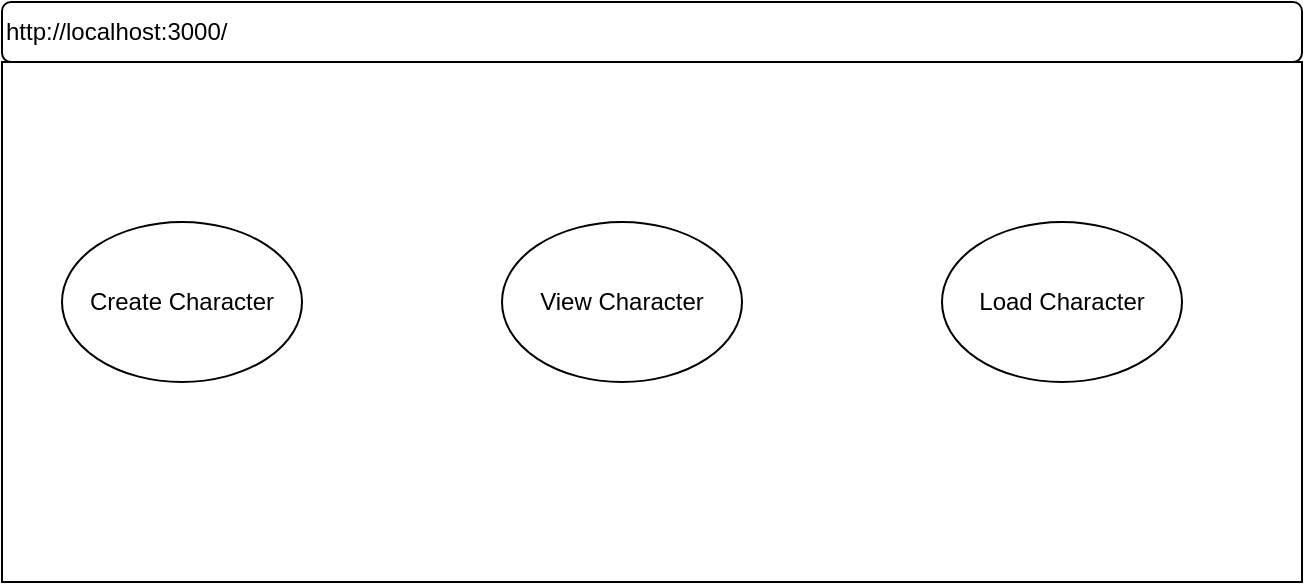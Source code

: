 <mxfile version="14.9.4" type="device"><diagram id="Bkz51PEHq4spSttmTtWX" name="Page-1"><mxGraphModel dx="782" dy="490" grid="1" gridSize="10" guides="1" tooltips="1" connect="1" arrows="1" fold="1" page="1" pageScale="1" pageWidth="850" pageHeight="1100" math="0" shadow="0"><root><mxCell id="0"/><mxCell id="1" parent="0"/><mxCell id="G550KOLSycZ1UB2itlNW-2" value="http://localhost:3000/" style="rounded=1;whiteSpace=wrap;html=1;align=left;" vertex="1" parent="1"><mxGeometry x="70" y="30" width="650" height="30" as="geometry"/></mxCell><mxCell id="G550KOLSycZ1UB2itlNW-4" value="" style="rounded=0;whiteSpace=wrap;html=1;" vertex="1" parent="1"><mxGeometry x="70" y="60" width="650" height="260" as="geometry"/></mxCell><mxCell id="G550KOLSycZ1UB2itlNW-5" value="Create Character" style="ellipse;whiteSpace=wrap;html=1;" vertex="1" parent="1"><mxGeometry x="100" y="140" width="120" height="80" as="geometry"/></mxCell><mxCell id="G550KOLSycZ1UB2itlNW-7" value="View Character" style="ellipse;whiteSpace=wrap;html=1;" vertex="1" parent="1"><mxGeometry x="320" y="140" width="120" height="80" as="geometry"/></mxCell><mxCell id="G550KOLSycZ1UB2itlNW-8" value="Load Character" style="ellipse;whiteSpace=wrap;html=1;" vertex="1" parent="1"><mxGeometry x="540" y="140" width="120" height="80" as="geometry"/></mxCell></root></mxGraphModel></diagram></mxfile>